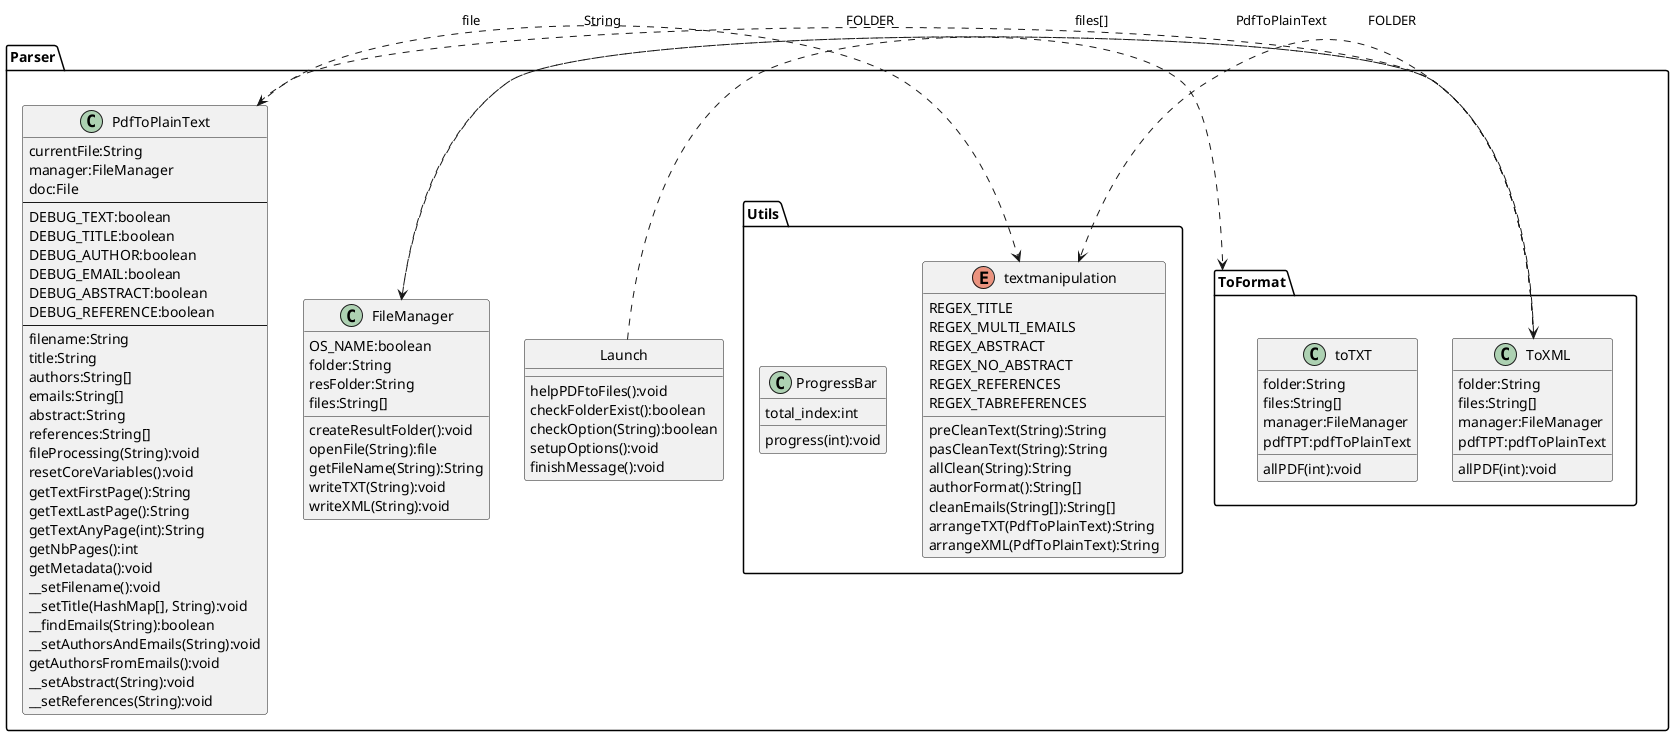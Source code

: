 @startuml Parser

package Parser {
	class Launch {
		helpPDFtoFiles():void
		checkFolderExist():boolean
		checkOption(String):boolean
		setupOptions():void
		finishMessage():void
	}

	class PdfToPlainText {
		currentFile:String
		manager:FileManager
		doc:File
		---
		DEBUG_TEXT:boolean
		DEBUG_TITLE:boolean
		DEBUG_AUTHOR:boolean
		DEBUG_EMAIL:boolean
		DEBUG_ABSTRACT:boolean
		DEBUG_REFERENCE:boolean
		---
		filename:String
		title:String
		authors:String[]
		emails:String[]
		abstract:String
		references:String[]
		fileProcessing(String):void
		resetCoreVariables():void
		getTextFirstPage():String
		getTextLastPage():String
		getTextAnyPage(int):String
		getNbPages():int
		getMetadata():void
		__setFilename():void
		__setTitle(HashMap[], String):void
		__findEmails(String):boolean
		__setAuthorsAndEmails(String):void
		getAuthorsFromEmails():void
		__setAbstract(String):void
		__setReferences(String):void
	}

	class FileManager {
		OS_NAME:boolean
		folder:String
		resFolder:String
		files:String[]
		createResultFolder():void
		openFile(String):file
		getFileName(String):String
		writeTXT(String):void
		writeXML(String):void
	}

	package ToFormat {
		class toTXT{
			folder:String
			files:String[]
			manager:FileManager
			pdfTPT:pdfToPlainText
			allPDF(int):void
		}
	
		class ToXML{
			folder:String
			files:String[]
			manager:FileManager
			pdfTPT:pdfToPlainText
			allPDF(int):void
		}
	}

	package Utils {
		enum textmanipulation {
			REGEX_TITLE
			REGEX_MULTI_EMAILS
			REGEX_ABSTRACT
			REGEX_NO_ABSTRACT
			REGEX_REFERENCES
			REGEX_TABREFERENCES
			preCleanText(String):String
			pasCleanText(String):String
			allClean(String):String
			authorFormat():String[]
			cleanEmails(String[]):String[]
			arrangeTXT(PdfToPlainText):String
			arrangeXML(PdfToPlainText):String
		}

		class ProgressBar {
			total_index:int
			progress(int):void
		}
	}
}

Launch .> ToFormat : FOLDER
ToXML .> FileManager : FOLDER
ToXML.> PdfToPlainText : file
ToXML .> textmanipulation : PdfToPlainText
FileManager .> ToXML : files[]
PdfToPlainText .> textmanipulation : String

hide Launch circle

@enduml